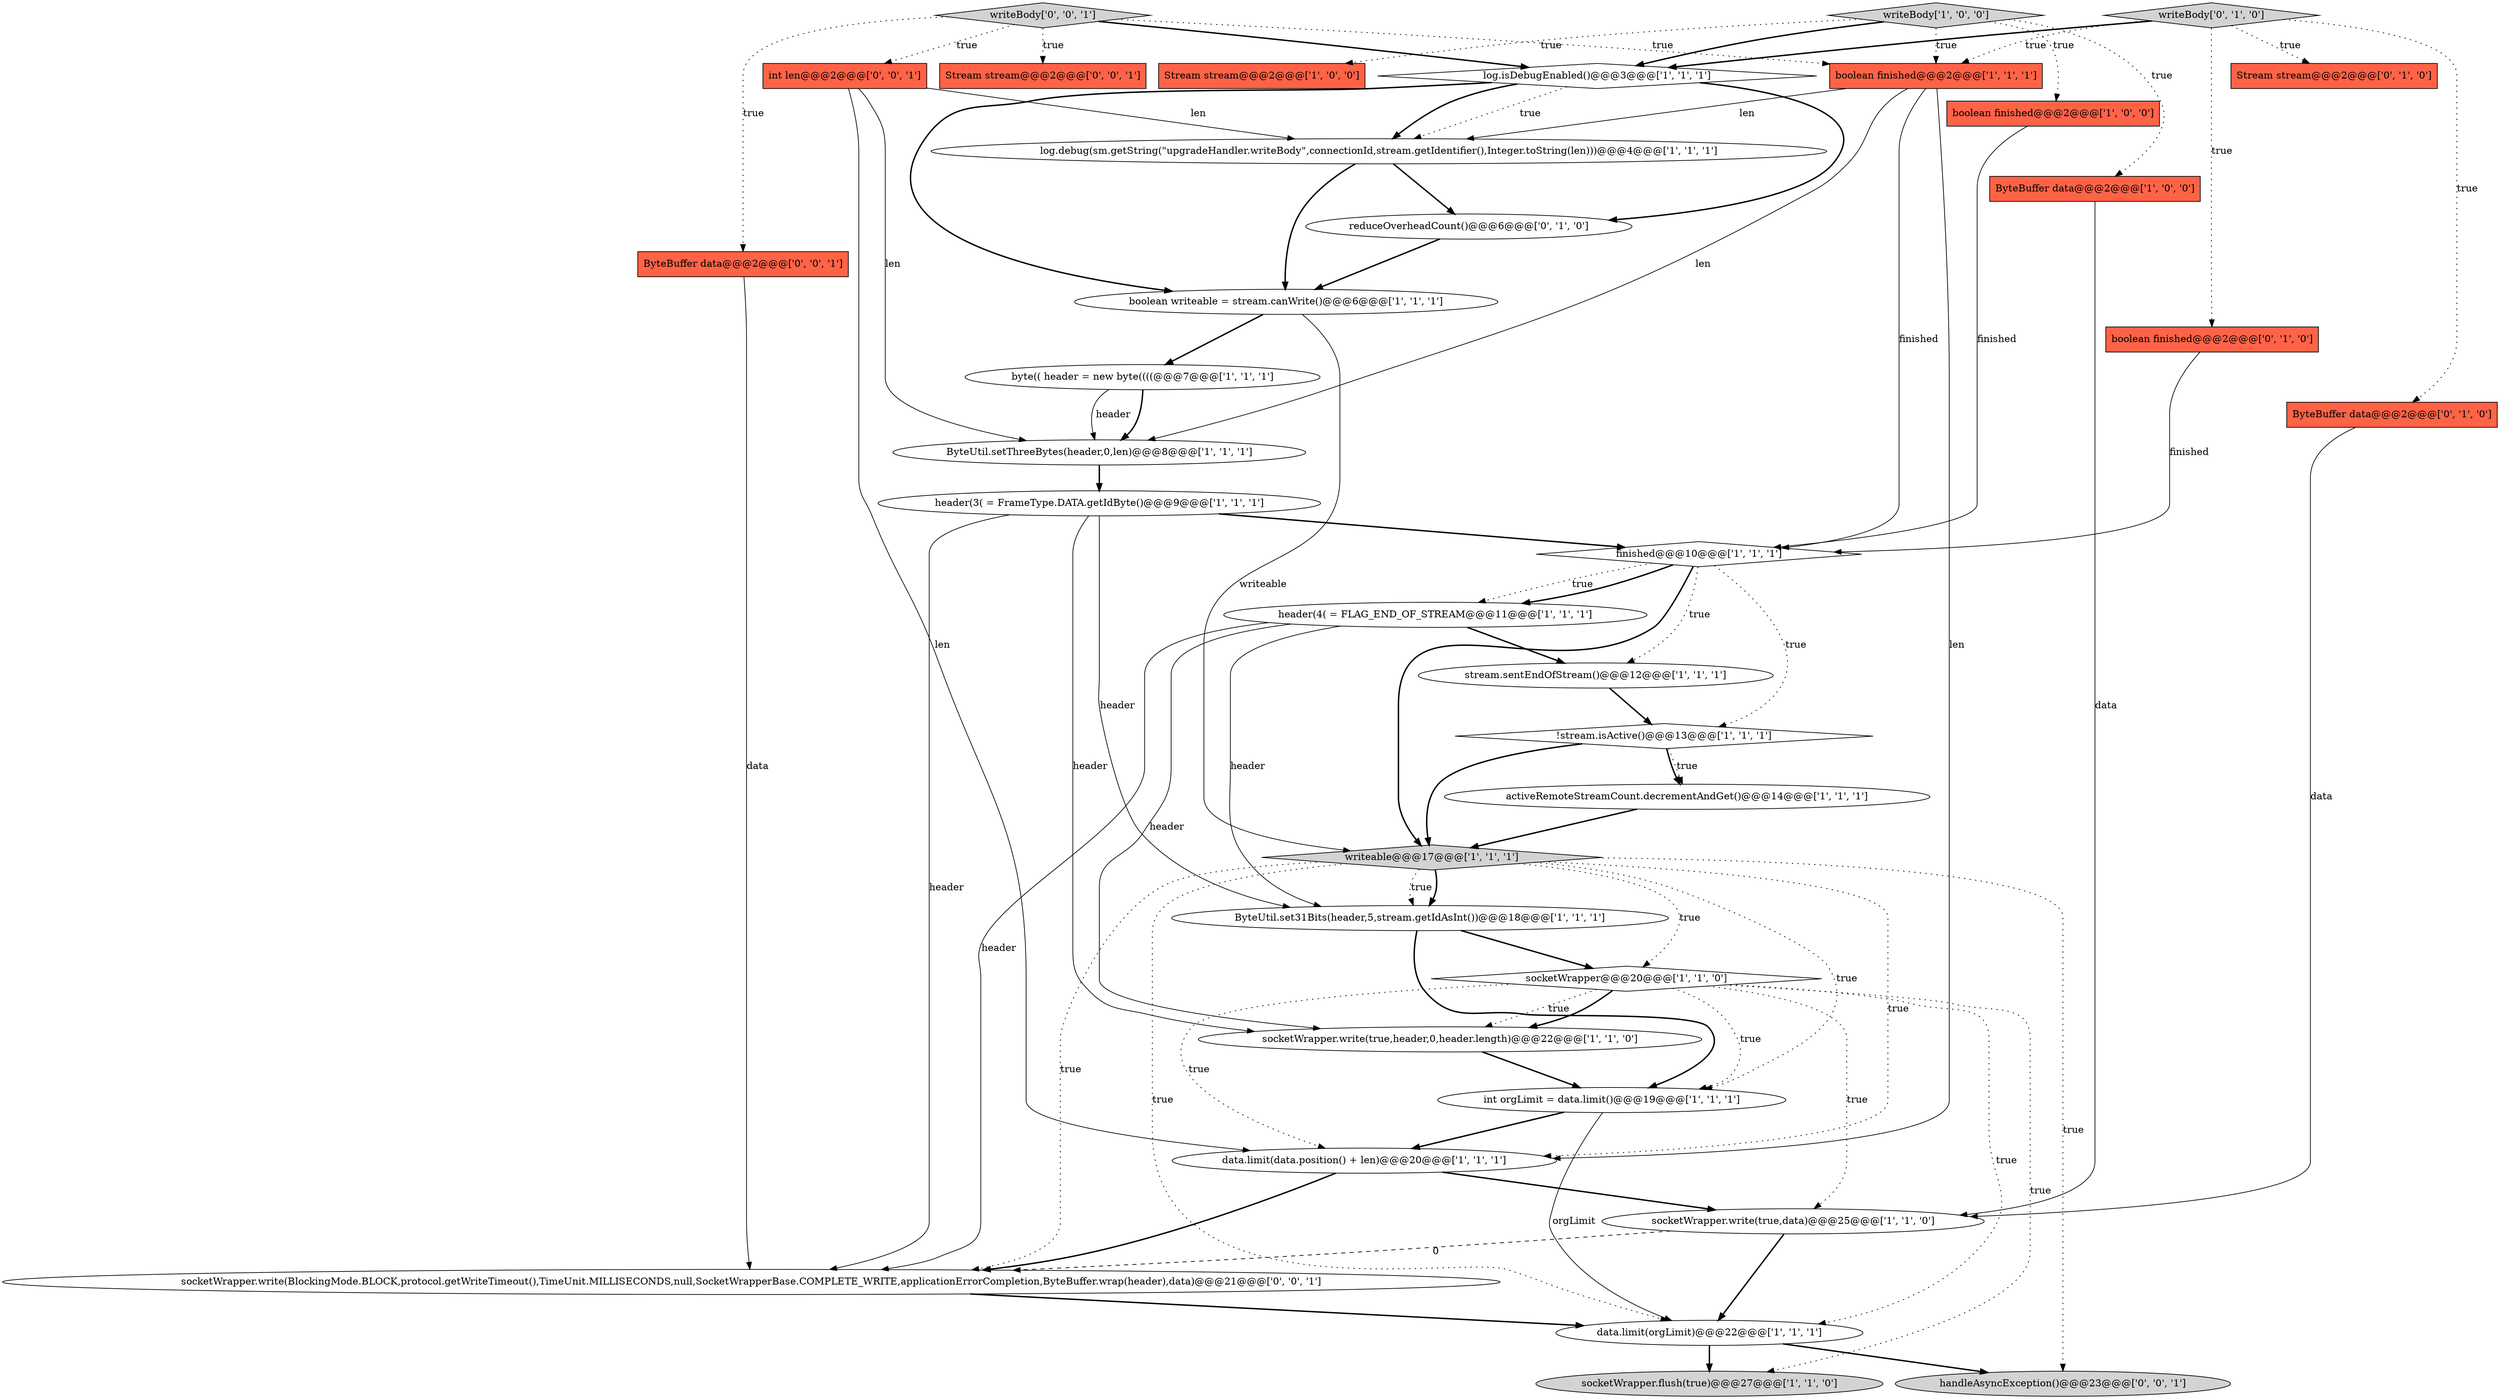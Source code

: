 digraph {
5 [style = filled, label = "log.isDebugEnabled()@@@3@@@['1', '1', '1']", fillcolor = white, shape = diamond image = "AAA0AAABBB1BBB"];
1 [style = filled, label = "boolean finished@@@2@@@['1', '0', '0']", fillcolor = tomato, shape = box image = "AAA0AAABBB1BBB"];
31 [style = filled, label = "handleAsyncException()@@@23@@@['0', '0', '1']", fillcolor = lightgray, shape = ellipse image = "AAA0AAABBB3BBB"];
4 [style = filled, label = "int orgLimit = data.limit()@@@19@@@['1', '1', '1']", fillcolor = white, shape = ellipse image = "AAA0AAABBB1BBB"];
22 [style = filled, label = "header(3( = FrameType.DATA.getIdByte()@@@9@@@['1', '1', '1']", fillcolor = white, shape = ellipse image = "AAA0AAABBB1BBB"];
0 [style = filled, label = "socketWrapper.flush(true)@@@27@@@['1', '1', '0']", fillcolor = lightgray, shape = ellipse image = "AAA0AAABBB1BBB"];
6 [style = filled, label = "header(4( = FLAG_END_OF_STREAM@@@11@@@['1', '1', '1']", fillcolor = white, shape = ellipse image = "AAA0AAABBB1BBB"];
12 [style = filled, label = "activeRemoteStreamCount.decrementAndGet()@@@14@@@['1', '1', '1']", fillcolor = white, shape = ellipse image = "AAA0AAABBB1BBB"];
13 [style = filled, label = "ByteBuffer data@@@2@@@['1', '0', '0']", fillcolor = tomato, shape = box image = "AAA0AAABBB1BBB"];
9 [style = filled, label = "ByteUtil.set31Bits(header,5,stream.getIdAsInt())@@@18@@@['1', '1', '1']", fillcolor = white, shape = ellipse image = "AAA0AAABBB1BBB"];
24 [style = filled, label = "data.limit(orgLimit)@@@22@@@['1', '1', '1']", fillcolor = white, shape = ellipse image = "AAA0AAABBB1BBB"];
19 [style = filled, label = "boolean writeable = stream.canWrite()@@@6@@@['1', '1', '1']", fillcolor = white, shape = ellipse image = "AAA0AAABBB1BBB"];
26 [style = filled, label = "boolean finished@@@2@@@['0', '1', '0']", fillcolor = tomato, shape = box image = "AAA0AAABBB2BBB"];
14 [style = filled, label = "writeable@@@17@@@['1', '1', '1']", fillcolor = lightgray, shape = diamond image = "AAA0AAABBB1BBB"];
20 [style = filled, label = "socketWrapper.write(true,data)@@@25@@@['1', '1', '0']", fillcolor = white, shape = ellipse image = "AAA0AAABBB1BBB"];
8 [style = filled, label = "finished@@@10@@@['1', '1', '1']", fillcolor = white, shape = diamond image = "AAA0AAABBB1BBB"];
27 [style = filled, label = "reduceOverheadCount()@@@6@@@['0', '1', '0']", fillcolor = white, shape = ellipse image = "AAA1AAABBB2BBB"];
35 [style = filled, label = "Stream stream@@@2@@@['0', '0', '1']", fillcolor = tomato, shape = box image = "AAA0AAABBB3BBB"];
30 [style = filled, label = "int len@@@2@@@['0', '0', '1']", fillcolor = tomato, shape = box image = "AAA0AAABBB3BBB"];
33 [style = filled, label = "ByteBuffer data@@@2@@@['0', '0', '1']", fillcolor = tomato, shape = box image = "AAA0AAABBB3BBB"];
18 [style = filled, label = "socketWrapper@@@20@@@['1', '1', '0']", fillcolor = white, shape = diamond image = "AAA0AAABBB1BBB"];
25 [style = filled, label = "ByteBuffer data@@@2@@@['0', '1', '0']", fillcolor = tomato, shape = box image = "AAA0AAABBB2BBB"];
32 [style = filled, label = "writeBody['0', '0', '1']", fillcolor = lightgray, shape = diamond image = "AAA0AAABBB3BBB"];
7 [style = filled, label = "byte(( header = new byte((((@@@7@@@['1', '1', '1']", fillcolor = white, shape = ellipse image = "AAA0AAABBB1BBB"];
34 [style = filled, label = "socketWrapper.write(BlockingMode.BLOCK,protocol.getWriteTimeout(),TimeUnit.MILLISECONDS,null,SocketWrapperBase.COMPLETE_WRITE,applicationErrorCompletion,ByteBuffer.wrap(header),data)@@@21@@@['0', '0', '1']", fillcolor = white, shape = ellipse image = "AAA0AAABBB3BBB"];
23 [style = filled, label = "data.limit(data.position() + len)@@@20@@@['1', '1', '1']", fillcolor = white, shape = ellipse image = "AAA0AAABBB1BBB"];
28 [style = filled, label = "writeBody['0', '1', '0']", fillcolor = lightgray, shape = diamond image = "AAA0AAABBB2BBB"];
3 [style = filled, label = "Stream stream@@@2@@@['1', '0', '0']", fillcolor = tomato, shape = box image = "AAA0AAABBB1BBB"];
11 [style = filled, label = "writeBody['1', '0', '0']", fillcolor = lightgray, shape = diamond image = "AAA0AAABBB1BBB"];
10 [style = filled, label = "log.debug(sm.getString(\"upgradeHandler.writeBody\",connectionId,stream.getIdentifier(),Integer.toString(len)))@@@4@@@['1', '1', '1']", fillcolor = white, shape = ellipse image = "AAA0AAABBB1BBB"];
15 [style = filled, label = "stream.sentEndOfStream()@@@12@@@['1', '1', '1']", fillcolor = white, shape = ellipse image = "AAA0AAABBB1BBB"];
29 [style = filled, label = "Stream stream@@@2@@@['0', '1', '0']", fillcolor = tomato, shape = box image = "AAA0AAABBB2BBB"];
17 [style = filled, label = "ByteUtil.setThreeBytes(header,0,len)@@@8@@@['1', '1', '1']", fillcolor = white, shape = ellipse image = "AAA0AAABBB1BBB"];
21 [style = filled, label = "socketWrapper.write(true,header,0,header.length)@@@22@@@['1', '1', '0']", fillcolor = white, shape = ellipse image = "AAA0AAABBB1BBB"];
2 [style = filled, label = "!stream.isActive()@@@13@@@['1', '1', '1']", fillcolor = white, shape = diamond image = "AAA0AAABBB1BBB"];
16 [style = filled, label = "boolean finished@@@2@@@['1', '1', '1']", fillcolor = tomato, shape = box image = "AAA0AAABBB1BBB"];
9->18 [style = bold, label=""];
13->20 [style = solid, label="data"];
5->19 [style = bold, label=""];
30->10 [style = solid, label="len"];
11->3 [style = dotted, label="true"];
14->4 [style = dotted, label="true"];
18->20 [style = dotted, label="true"];
30->23 [style = solid, label="len"];
5->10 [style = dotted, label="true"];
8->14 [style = bold, label=""];
22->8 [style = bold, label=""];
20->34 [style = dashed, label="0"];
28->26 [style = dotted, label="true"];
14->18 [style = dotted, label="true"];
9->4 [style = bold, label=""];
6->15 [style = bold, label=""];
32->5 [style = bold, label=""];
12->14 [style = bold, label=""];
34->24 [style = bold, label=""];
8->6 [style = dotted, label="true"];
19->14 [style = solid, label="writeable"];
25->20 [style = solid, label="data"];
18->23 [style = dotted, label="true"];
10->27 [style = bold, label=""];
32->30 [style = dotted, label="true"];
8->2 [style = dotted, label="true"];
14->9 [style = bold, label=""];
8->6 [style = bold, label=""];
24->0 [style = bold, label=""];
16->23 [style = solid, label="len"];
16->17 [style = solid, label="len"];
5->10 [style = bold, label=""];
32->16 [style = dotted, label="true"];
15->2 [style = bold, label=""];
22->21 [style = solid, label="header"];
14->31 [style = dotted, label="true"];
30->17 [style = solid, label="len"];
26->8 [style = solid, label="finished"];
33->34 [style = solid, label="data"];
11->16 [style = dotted, label="true"];
32->33 [style = dotted, label="true"];
10->19 [style = bold, label=""];
23->34 [style = bold, label=""];
6->9 [style = solid, label="header"];
4->24 [style = solid, label="orgLimit"];
8->15 [style = dotted, label="true"];
18->21 [style = dotted, label="true"];
18->4 [style = dotted, label="true"];
28->25 [style = dotted, label="true"];
28->16 [style = dotted, label="true"];
24->31 [style = bold, label=""];
11->1 [style = dotted, label="true"];
23->20 [style = bold, label=""];
18->0 [style = dotted, label="true"];
1->8 [style = solid, label="finished"];
22->34 [style = solid, label="header"];
22->9 [style = solid, label="header"];
5->27 [style = bold, label=""];
18->24 [style = dotted, label="true"];
2->12 [style = dotted, label="true"];
28->5 [style = bold, label=""];
14->24 [style = dotted, label="true"];
6->34 [style = solid, label="header"];
18->21 [style = bold, label=""];
7->17 [style = bold, label=""];
4->23 [style = bold, label=""];
20->24 [style = bold, label=""];
2->14 [style = bold, label=""];
27->19 [style = bold, label=""];
17->22 [style = bold, label=""];
19->7 [style = bold, label=""];
14->23 [style = dotted, label="true"];
16->10 [style = solid, label="len"];
6->21 [style = solid, label="header"];
7->17 [style = solid, label="header"];
11->13 [style = dotted, label="true"];
14->34 [style = dotted, label="true"];
32->35 [style = dotted, label="true"];
21->4 [style = bold, label=""];
28->29 [style = dotted, label="true"];
16->8 [style = solid, label="finished"];
2->12 [style = bold, label=""];
11->5 [style = bold, label=""];
14->9 [style = dotted, label="true"];
}

